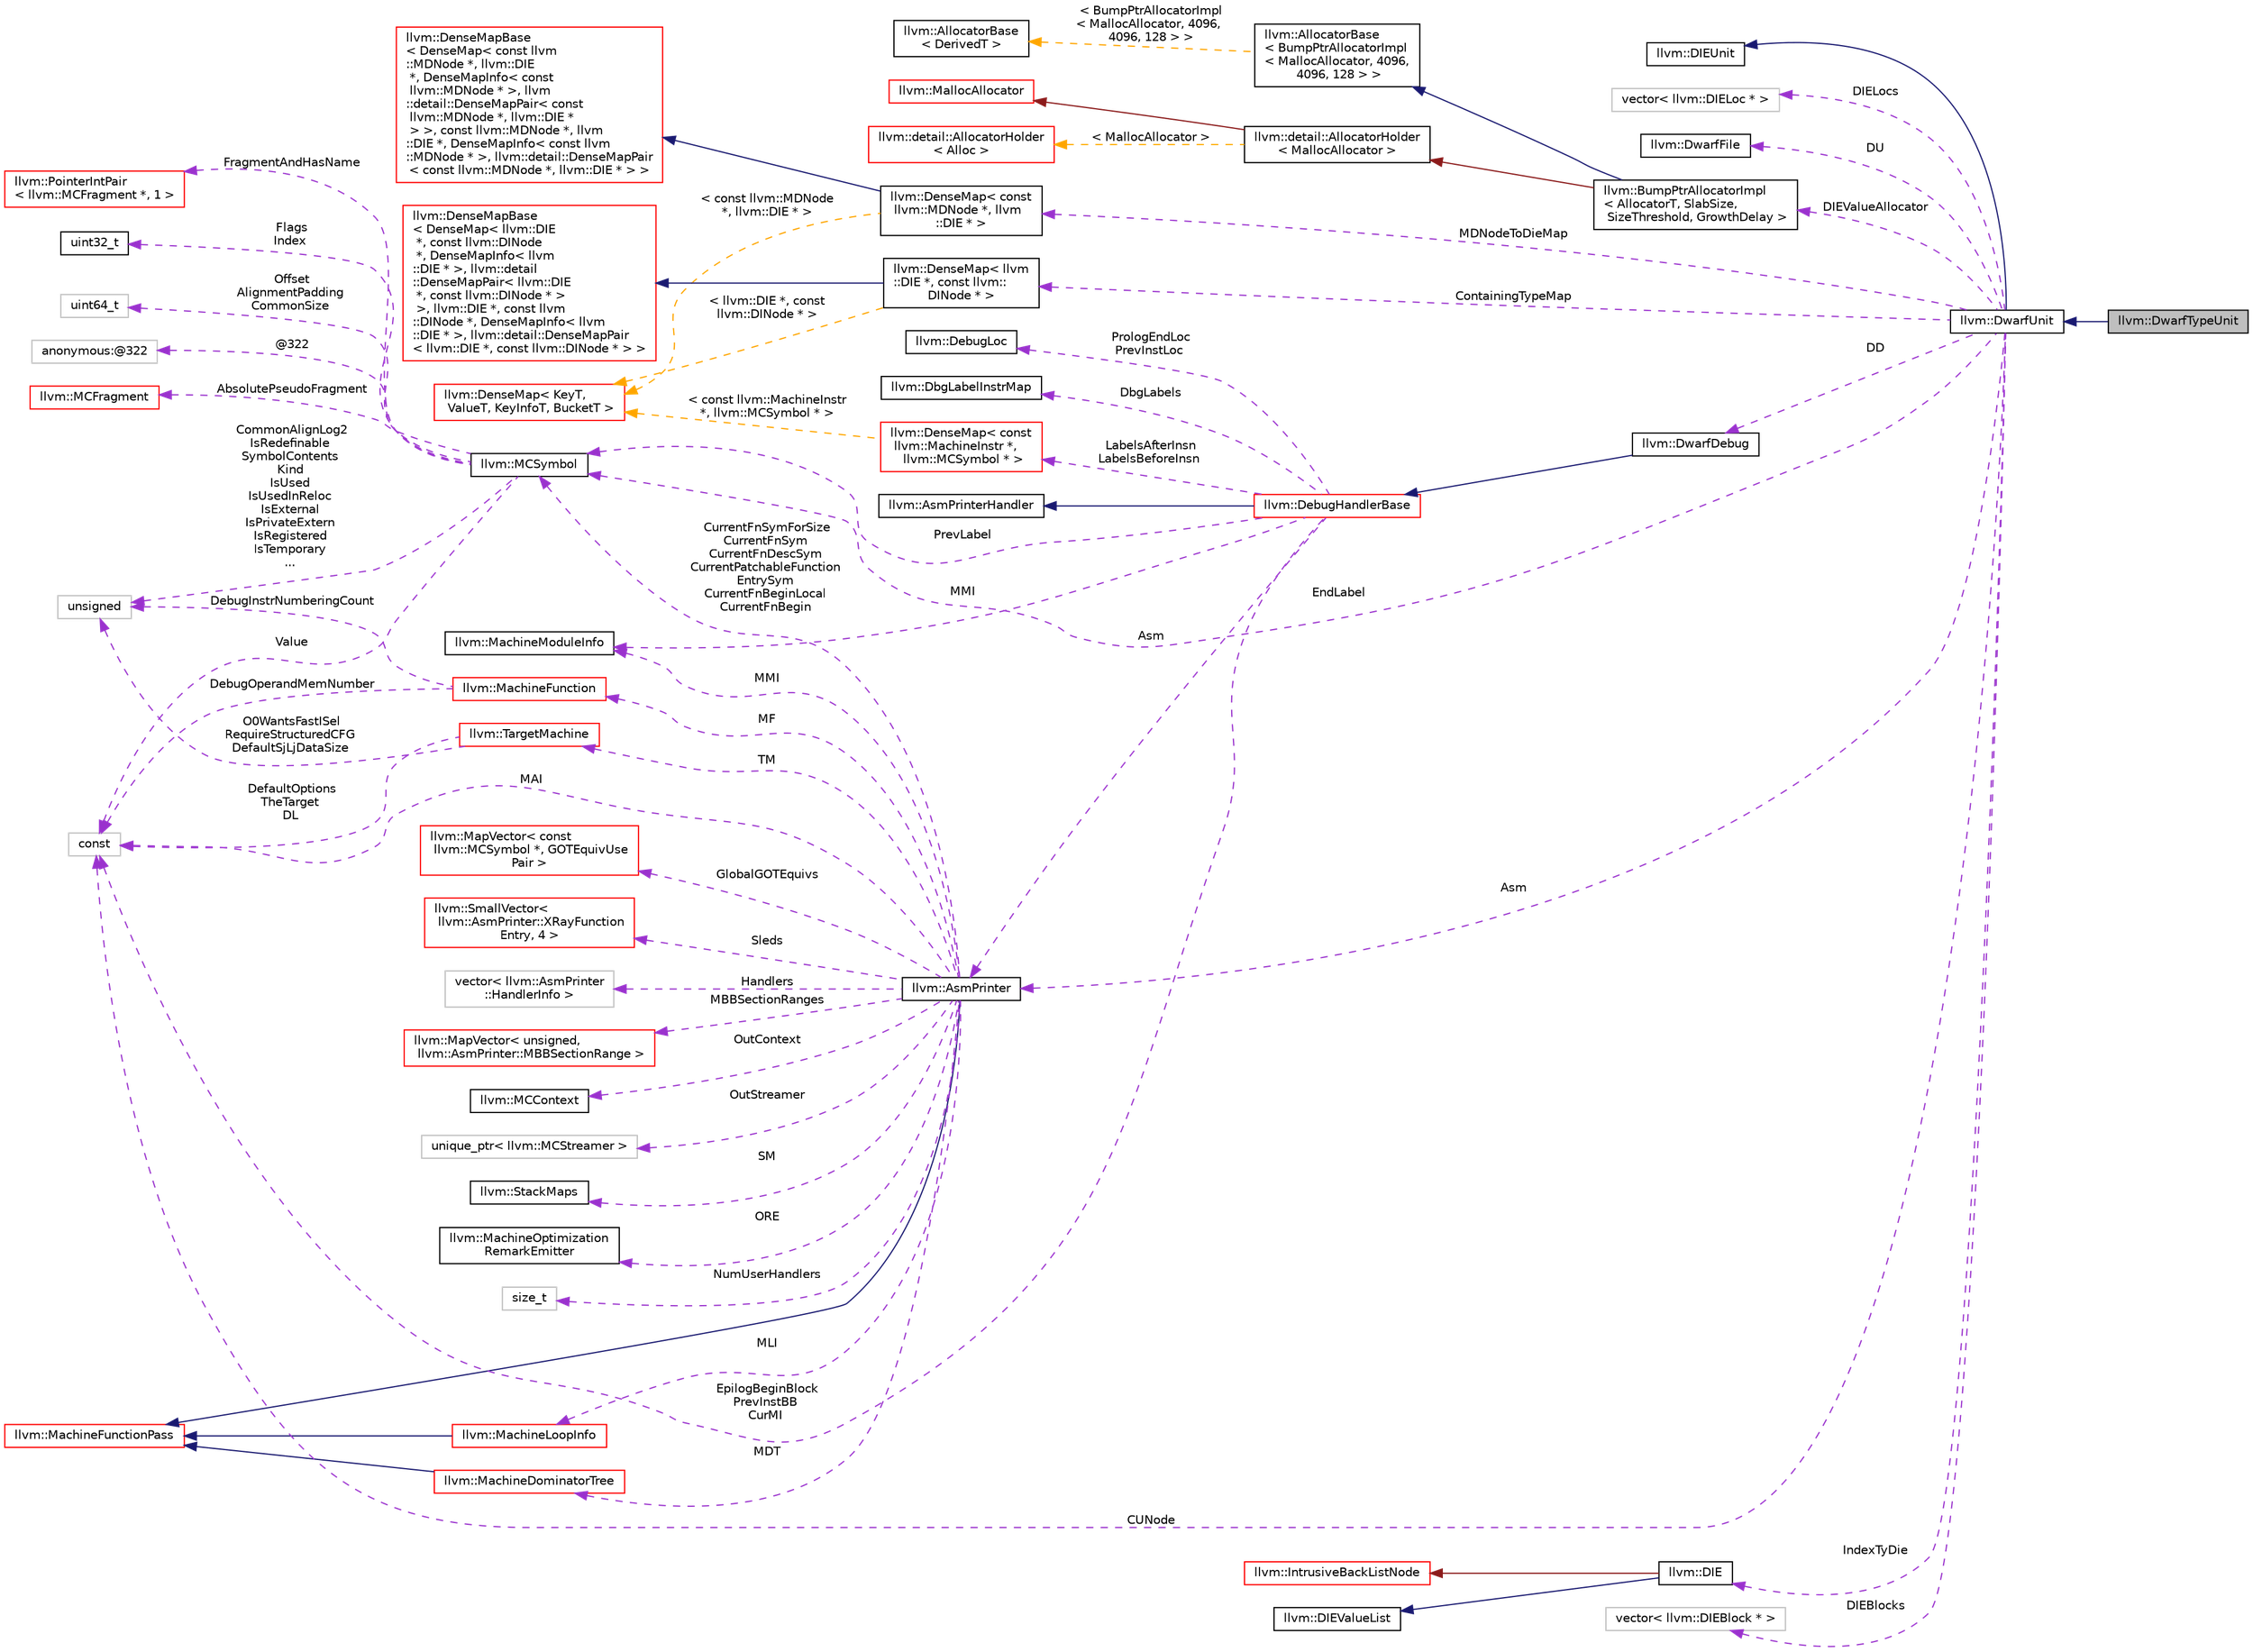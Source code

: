 digraph "llvm::DwarfTypeUnit"
{
 // LATEX_PDF_SIZE
  bgcolor="transparent";
  edge [fontname="Helvetica",fontsize="10",labelfontname="Helvetica",labelfontsize="10"];
  node [fontname="Helvetica",fontsize="10",shape=record];
  rankdir="LR";
  Node1 [label="llvm::DwarfTypeUnit",height=0.2,width=0.4,color="black", fillcolor="grey75", style="filled", fontcolor="black",tooltip=" "];
  Node2 -> Node1 [dir="back",color="midnightblue",fontsize="10",style="solid",fontname="Helvetica"];
  Node2 [label="llvm::DwarfUnit",height=0.2,width=0.4,color="black",URL="$classllvm_1_1DwarfUnit.html",tooltip="This dwarf writer support class manages information associated with a source file."];
  Node3 -> Node2 [dir="back",color="midnightblue",fontsize="10",style="solid",fontname="Helvetica"];
  Node3 [label="llvm::DIEUnit",height=0.2,width=0.4,color="black",URL="$classllvm_1_1DIEUnit.html",tooltip="Represents a compile or type unit."];
  Node4 -> Node2 [dir="back",color="darkorchid3",fontsize="10",style="dashed",label=" DIELocs" ,fontname="Helvetica"];
  Node4 [label="vector\< llvm::DIELoc * \>",height=0.2,width=0.4,color="grey75",tooltip=" "];
  Node5 -> Node2 [dir="back",color="darkorchid3",fontsize="10",style="dashed",label=" DU" ,fontname="Helvetica"];
  Node5 [label="llvm::DwarfFile",height=0.2,width=0.4,color="black",URL="$classllvm_1_1DwarfFile.html",tooltip=" "];
  Node6 -> Node2 [dir="back",color="darkorchid3",fontsize="10",style="dashed",label=" DIEValueAllocator" ,fontname="Helvetica"];
  Node6 [label="llvm::BumpPtrAllocatorImpl\l\< AllocatorT, SlabSize,\l SizeThreshold, GrowthDelay \>",height=0.2,width=0.4,color="black",URL="$classllvm_1_1BumpPtrAllocatorImpl.html",tooltip="Allocate memory in an ever growing pool, as if by bump-pointer."];
  Node7 -> Node6 [dir="back",color="midnightblue",fontsize="10",style="solid",fontname="Helvetica"];
  Node7 [label="llvm::AllocatorBase\l\< BumpPtrAllocatorImpl\l\< MallocAllocator, 4096,\l 4096, 128 \> \>",height=0.2,width=0.4,color="black",URL="$classllvm_1_1AllocatorBase.html",tooltip=" "];
  Node8 -> Node7 [dir="back",color="orange",fontsize="10",style="dashed",label=" \< BumpPtrAllocatorImpl\l\< MallocAllocator, 4096,\l 4096, 128 \> \>" ,fontname="Helvetica"];
  Node8 [label="llvm::AllocatorBase\l\< DerivedT \>",height=0.2,width=0.4,color="black",URL="$classllvm_1_1AllocatorBase.html",tooltip="CRTP base class providing obvious overloads for the core Allocate() methods of LLVM-style allocators."];
  Node9 -> Node6 [dir="back",color="firebrick4",fontsize="10",style="solid",fontname="Helvetica"];
  Node9 [label="llvm::detail::AllocatorHolder\l\< MallocAllocator \>",height=0.2,width=0.4,color="black",URL="$classllvm_1_1detail_1_1AllocatorHolder.html",tooltip=" "];
  Node10 -> Node9 [dir="back",color="firebrick4",fontsize="10",style="solid",fontname="Helvetica"];
  Node10 [label="llvm::MallocAllocator",height=0.2,width=0.4,color="red",URL="$classllvm_1_1MallocAllocator.html",tooltip=" "];
  Node12 -> Node9 [dir="back",color="orange",fontsize="10",style="dashed",label=" \< MallocAllocator \>" ,fontname="Helvetica"];
  Node12 [label="llvm::detail::AllocatorHolder\l\< Alloc \>",height=0.2,width=0.4,color="red",URL="$classllvm_1_1detail_1_1AllocatorHolder.html",tooltip=" "];
  Node14 -> Node2 [dir="back",color="darkorchid3",fontsize="10",style="dashed",label=" DD" ,fontname="Helvetica"];
  Node14 [label="llvm::DwarfDebug",height=0.2,width=0.4,color="black",URL="$classllvm_1_1DwarfDebug.html",tooltip="Collects and handles dwarf debug information."];
  Node15 -> Node14 [dir="back",color="midnightblue",fontsize="10",style="solid",fontname="Helvetica"];
  Node15 [label="llvm::DebugHandlerBase",height=0.2,width=0.4,color="red",URL="$classllvm_1_1DebugHandlerBase.html",tooltip="Base class for debug information backends."];
  Node16 -> Node15 [dir="back",color="midnightblue",fontsize="10",style="solid",fontname="Helvetica"];
  Node16 [label="llvm::AsmPrinterHandler",height=0.2,width=0.4,color="black",URL="$classllvm_1_1AsmPrinterHandler.html",tooltip="Collects and handles AsmPrinter objects required to build debug or EH information."];
  Node17 -> Node15 [dir="back",color="darkorchid3",fontsize="10",style="dashed",label=" LabelsAfterInsn\nLabelsBeforeInsn" ,fontname="Helvetica"];
  Node17 [label="llvm::DenseMap\< const\l llvm::MachineInstr *,\l llvm::MCSymbol * \>",height=0.2,width=0.4,color="red",URL="$classllvm_1_1DenseMap.html",tooltip=" "];
  Node21 -> Node17 [dir="back",color="orange",fontsize="10",style="dashed",label=" \< const llvm::MachineInstr\l *, llvm::MCSymbol * \>" ,fontname="Helvetica"];
  Node21 [label="llvm::DenseMap\< KeyT,\l ValueT, KeyInfoT, BucketT \>",height=0.2,width=0.4,color="red",URL="$classllvm_1_1DenseMap.html",tooltip=" "];
  Node23 -> Node15 [dir="back",color="darkorchid3",fontsize="10",style="dashed",label=" DbgLabels" ,fontname="Helvetica"];
  Node23 [label="llvm::DbgLabelInstrMap",height=0.2,width=0.4,color="black",URL="$classllvm_1_1DbgLabelInstrMap.html",tooltip="For each inlined instance of a source-level label, keep the corresponding DBG_LABEL instruction."];
  Node24 -> Node15 [dir="back",color="darkorchid3",fontsize="10",style="dashed",label=" MMI" ,fontname="Helvetica"];
  Node24 [label="llvm::MachineModuleInfo",height=0.2,width=0.4,color="black",URL="$classllvm_1_1MachineModuleInfo.html",tooltip="This class contains meta information specific to a module."];
  Node25 -> Node15 [dir="back",color="darkorchid3",fontsize="10",style="dashed",label=" PrologEndLoc\nPrevInstLoc" ,fontname="Helvetica"];
  Node25 [label="llvm::DebugLoc",height=0.2,width=0.4,color="black",URL="$classllvm_1_1DebugLoc.html",tooltip="A debug info location."];
  Node26 -> Node15 [dir="back",color="darkorchid3",fontsize="10",style="dashed",label=" Asm" ,fontname="Helvetica"];
  Node26 [label="llvm::AsmPrinter",height=0.2,width=0.4,color="black",URL="$classllvm_1_1AsmPrinter.html",tooltip="This class is intended to be used as a driving class for all asm writers."];
  Node27 -> Node26 [dir="back",color="midnightblue",fontsize="10",style="solid",fontname="Helvetica"];
  Node27 [label="llvm::MachineFunctionPass",height=0.2,width=0.4,color="red",URL="$classllvm_1_1MachineFunctionPass.html",tooltip="MachineFunctionPass - This class adapts the FunctionPass interface to allow convenient creation of pa..."];
  Node30 -> Node26 [dir="back",color="darkorchid3",fontsize="10",style="dashed",label=" SM" ,fontname="Helvetica"];
  Node30 [label="llvm::StackMaps",height=0.2,width=0.4,color="black",URL="$classllvm_1_1StackMaps.html",tooltip=" "];
  Node31 -> Node26 [dir="back",color="darkorchid3",fontsize="10",style="dashed",label=" ORE" ,fontname="Helvetica"];
  Node31 [label="llvm::MachineOptimization\lRemarkEmitter",height=0.2,width=0.4,color="black",URL="$classllvm_1_1MachineOptimizationRemarkEmitter.html",tooltip="The optimization diagnostic interface."];
  Node32 -> Node26 [dir="back",color="darkorchid3",fontsize="10",style="dashed",label=" MLI" ,fontname="Helvetica"];
  Node32 [label="llvm::MachineLoopInfo",height=0.2,width=0.4,color="red",URL="$classllvm_1_1MachineLoopInfo.html",tooltip=" "];
  Node27 -> Node32 [dir="back",color="midnightblue",fontsize="10",style="solid",fontname="Helvetica"];
  Node34 -> Node26 [dir="back",color="darkorchid3",fontsize="10",style="dashed",label=" MF" ,fontname="Helvetica"];
  Node34 [label="llvm::MachineFunction",height=0.2,width=0.4,color="red",URL="$classllvm_1_1MachineFunction.html",tooltip=" "];
  Node45 -> Node34 [dir="back",color="darkorchid3",fontsize="10",style="dashed",label=" DebugOperandMemNumber" ,fontname="Helvetica"];
  Node45 [label="const",height=0.2,width=0.4,color="grey75",tooltip=" "];
  Node46 -> Node34 [dir="back",color="darkorchid3",fontsize="10",style="dashed",label=" DebugInstrNumberingCount" ,fontname="Helvetica"];
  Node46 [label="unsigned",height=0.2,width=0.4,color="grey75",tooltip=" "];
  Node50 -> Node26 [dir="back",color="darkorchid3",fontsize="10",style="dashed",label=" MDT" ,fontname="Helvetica"];
  Node50 [label="llvm::MachineDominatorTree",height=0.2,width=0.4,color="red",URL="$classllvm_1_1MachineDominatorTree.html",tooltip="DominatorTree Class - Concrete subclass of DominatorTreeBase that is used to compute a normal dominat..."];
  Node27 -> Node50 [dir="back",color="midnightblue",fontsize="10",style="solid",fontname="Helvetica"];
  Node24 -> Node26 [dir="back",color="darkorchid3",fontsize="10",style="dashed",label=" MMI" ,fontname="Helvetica"];
  Node51 -> Node26 [dir="back",color="darkorchid3",fontsize="10",style="dashed",label=" TM" ,fontname="Helvetica"];
  Node51 [label="llvm::TargetMachine",height=0.2,width=0.4,color="red",URL="$classllvm_1_1TargetMachine.html",tooltip="Primary interface to the complete machine description for the target machine."];
  Node46 -> Node51 [dir="back",color="darkorchid3",fontsize="10",style="dashed",label=" O0WantsFastISel\nRequireStructuredCFG\nDefaultSjLjDataSize" ,fontname="Helvetica"];
  Node45 -> Node51 [dir="back",color="darkorchid3",fontsize="10",style="dashed",label=" DefaultOptions\nTheTarget\nDL" ,fontname="Helvetica"];
  Node80 -> Node26 [dir="back",color="darkorchid3",fontsize="10",style="dashed",label=" Sleds" ,fontname="Helvetica"];
  Node80 [label="llvm::SmallVector\<\l llvm::AsmPrinter::XRayFunction\lEntry, 4 \>",height=0.2,width=0.4,color="red",URL="$classllvm_1_1SmallVector.html",tooltip=" "];
  Node83 -> Node26 [dir="back",color="darkorchid3",fontsize="10",style="dashed",label=" Handlers" ,fontname="Helvetica"];
  Node83 [label="vector\< llvm::AsmPrinter\l::HandlerInfo \>",height=0.2,width=0.4,color="grey75",tooltip=" "];
  Node84 -> Node26 [dir="back",color="darkorchid3",fontsize="10",style="dashed",label=" MBBSectionRanges" ,fontname="Helvetica"];
  Node84 [label="llvm::MapVector\< unsigned,\l llvm::AsmPrinter::MBBSectionRange \>",height=0.2,width=0.4,color="red",URL="$classllvm_1_1MapVector.html",tooltip=" "];
  Node86 -> Node26 [dir="back",color="darkorchid3",fontsize="10",style="dashed",label=" CurrentFnSymForSize\nCurrentFnSym\nCurrentFnDescSym\nCurrentPatchableFunction\lEntrySym\nCurrentFnBeginLocal\nCurrentFnBegin" ,fontname="Helvetica"];
  Node86 [label="llvm::MCSymbol",height=0.2,width=0.4,color="black",URL="$classllvm_1_1MCSymbol.html",tooltip="MCSymbol - Instances of this class represent a symbol name in the MC file, and MCSymbols are created ..."];
  Node87 -> Node86 [dir="back",color="darkorchid3",fontsize="10",style="dashed",label=" Offset\nAlignmentPadding\nCommonSize" ,fontname="Helvetica"];
  Node87 [label="uint64_t",height=0.2,width=0.4,color="grey75",tooltip=" "];
  Node88 -> Node86 [dir="back",color="darkorchid3",fontsize="10",style="dashed",label=" @322" ,fontname="Helvetica"];
  Node88 [label="anonymous:@322",height=0.2,width=0.4,color="grey75",tooltip=" "];
  Node89 -> Node86 [dir="back",color="darkorchid3",fontsize="10",style="dashed",label=" AbsolutePseudoFragment" ,fontname="Helvetica"];
  Node89 [label="llvm::MCFragment",height=0.2,width=0.4,color="red",URL="$classllvm_1_1MCFragment.html",tooltip=" "];
  Node103 -> Node86 [dir="back",color="darkorchid3",fontsize="10",style="dashed",label=" FragmentAndHasName" ,fontname="Helvetica"];
  Node103 [label="llvm::PointerIntPair\l\< llvm::MCFragment *, 1 \>",height=0.2,width=0.4,color="red",URL="$classllvm_1_1PointerIntPair.html",tooltip=" "];
  Node105 -> Node86 [dir="back",color="darkorchid3",fontsize="10",style="dashed",label=" Flags\nIndex" ,fontname="Helvetica"];
  Node105 [label="uint32_t",height=0.2,width=0.4,color="black",URL="$classuint32__t.html",tooltip=" "];
  Node45 -> Node86 [dir="back",color="darkorchid3",fontsize="10",style="dashed",label=" Value" ,fontname="Helvetica"];
  Node46 -> Node86 [dir="back",color="darkorchid3",fontsize="10",style="dashed",label=" CommonAlignLog2\nIsRedefinable\nSymbolContents\nKind\nIsUsed\nIsUsedInReloc\nIsExternal\nIsPrivateExtern\nIsRegistered\nIsTemporary\n..." ,fontname="Helvetica"];
  Node106 -> Node26 [dir="back",color="darkorchid3",fontsize="10",style="dashed",label=" OutContext" ,fontname="Helvetica"];
  Node106 [label="llvm::MCContext",height=0.2,width=0.4,color="black",URL="$classllvm_1_1MCContext.html",tooltip="Context object for machine code objects."];
  Node45 -> Node26 [dir="back",color="darkorchid3",fontsize="10",style="dashed",label=" MAI" ,fontname="Helvetica"];
  Node107 -> Node26 [dir="back",color="darkorchid3",fontsize="10",style="dashed",label=" OutStreamer" ,fontname="Helvetica"];
  Node107 [label="unique_ptr\< llvm::MCStreamer \>",height=0.2,width=0.4,color="grey75",tooltip=" "];
  Node108 -> Node26 [dir="back",color="darkorchid3",fontsize="10",style="dashed",label=" NumUserHandlers" ,fontname="Helvetica"];
  Node108 [label="size_t",height=0.2,width=0.4,color="grey75",tooltip=" "];
  Node109 -> Node26 [dir="back",color="darkorchid3",fontsize="10",style="dashed",label=" GlobalGOTEquivs" ,fontname="Helvetica"];
  Node109 [label="llvm::MapVector\< const\l llvm::MCSymbol *, GOTEquivUse\lPair \>",height=0.2,width=0.4,color="red",URL="$classllvm_1_1MapVector.html",tooltip=" "];
  Node45 -> Node15 [dir="back",color="darkorchid3",fontsize="10",style="dashed",label=" EpilogBeginBlock\nPrevInstBB\nCurMI" ,fontname="Helvetica"];
  Node86 -> Node15 [dir="back",color="darkorchid3",fontsize="10",style="dashed",label=" PrevLabel" ,fontname="Helvetica"];
  Node112 -> Node2 [dir="back",color="darkorchid3",fontsize="10",style="dashed",label=" IndexTyDie" ,fontname="Helvetica"];
  Node112 [label="llvm::DIE",height=0.2,width=0.4,color="black",URL="$classllvm_1_1DIE.html",tooltip="A structured debug information entry."];
  Node113 -> Node112 [dir="back",color="firebrick4",fontsize="10",style="solid",fontname="Helvetica"];
  Node113 [label="llvm::IntrusiveBackListNode",height=0.2,width=0.4,color="red",URL="$structllvm_1_1IntrusiveBackListNode.html",tooltip=" "];
  Node115 -> Node112 [dir="back",color="midnightblue",fontsize="10",style="solid",fontname="Helvetica"];
  Node115 [label="llvm::DIEValueList",height=0.2,width=0.4,color="black",URL="$classllvm_1_1DIEValueList.html",tooltip="A list of DIE values."];
  Node116 -> Node2 [dir="back",color="darkorchid3",fontsize="10",style="dashed",label=" MDNodeToDieMap" ,fontname="Helvetica"];
  Node116 [label="llvm::DenseMap\< const\l llvm::MDNode *, llvm\l::DIE * \>",height=0.2,width=0.4,color="black",URL="$classllvm_1_1DenseMap.html",tooltip=" "];
  Node117 -> Node116 [dir="back",color="midnightblue",fontsize="10",style="solid",fontname="Helvetica"];
  Node117 [label="llvm::DenseMapBase\l\< DenseMap\< const llvm\l::MDNode *, llvm::DIE\l *, DenseMapInfo\< const\l llvm::MDNode * \>, llvm\l::detail::DenseMapPair\< const\l llvm::MDNode *, llvm::DIE *\l \> \>, const llvm::MDNode *, llvm\l::DIE *, DenseMapInfo\< const llvm\l::MDNode * \>, llvm::detail::DenseMapPair\l\< const llvm::MDNode *, llvm::DIE * \> \>",height=0.2,width=0.4,color="red",URL="$classllvm_1_1DenseMapBase.html",tooltip=" "];
  Node21 -> Node116 [dir="back",color="orange",fontsize="10",style="dashed",label=" \< const llvm::MDNode\l *, llvm::DIE * \>" ,fontname="Helvetica"];
  Node118 -> Node2 [dir="back",color="darkorchid3",fontsize="10",style="dashed",label=" ContainingTypeMap" ,fontname="Helvetica"];
  Node118 [label="llvm::DenseMap\< llvm\l::DIE *, const llvm::\lDINode * \>",height=0.2,width=0.4,color="black",URL="$classllvm_1_1DenseMap.html",tooltip=" "];
  Node119 -> Node118 [dir="back",color="midnightblue",fontsize="10",style="solid",fontname="Helvetica"];
  Node119 [label="llvm::DenseMapBase\l\< DenseMap\< llvm::DIE\l *, const llvm::DINode\l *, DenseMapInfo\< llvm\l::DIE * \>, llvm::detail\l::DenseMapPair\< llvm::DIE\l *, const llvm::DINode * \>\l \>, llvm::DIE *, const llvm\l::DINode *, DenseMapInfo\< llvm\l::DIE * \>, llvm::detail::DenseMapPair\l\< llvm::DIE *, const llvm::DINode * \> \>",height=0.2,width=0.4,color="red",URL="$classllvm_1_1DenseMapBase.html",tooltip=" "];
  Node21 -> Node118 [dir="back",color="orange",fontsize="10",style="dashed",label=" \< llvm::DIE *, const\l llvm::DINode * \>" ,fontname="Helvetica"];
  Node120 -> Node2 [dir="back",color="darkorchid3",fontsize="10",style="dashed",label=" DIEBlocks" ,fontname="Helvetica"];
  Node120 [label="vector\< llvm::DIEBlock * \>",height=0.2,width=0.4,color="grey75",tooltip=" "];
  Node26 -> Node2 [dir="back",color="darkorchid3",fontsize="10",style="dashed",label=" Asm" ,fontname="Helvetica"];
  Node86 -> Node2 [dir="back",color="darkorchid3",fontsize="10",style="dashed",label=" EndLabel" ,fontname="Helvetica"];
  Node45 -> Node2 [dir="back",color="darkorchid3",fontsize="10",style="dashed",label=" CUNode" ,fontname="Helvetica"];
}
